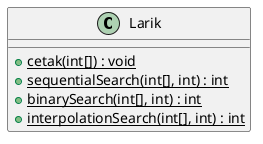 @startuml

class Larik {
+ {static} cetak(int[]) : void
+ {static} sequentialSearch(int[], int) : int
+ {static} binarySearch(int[], int) : int
+ {static} interpolationSearch(int[], int) : int
}
@enduml